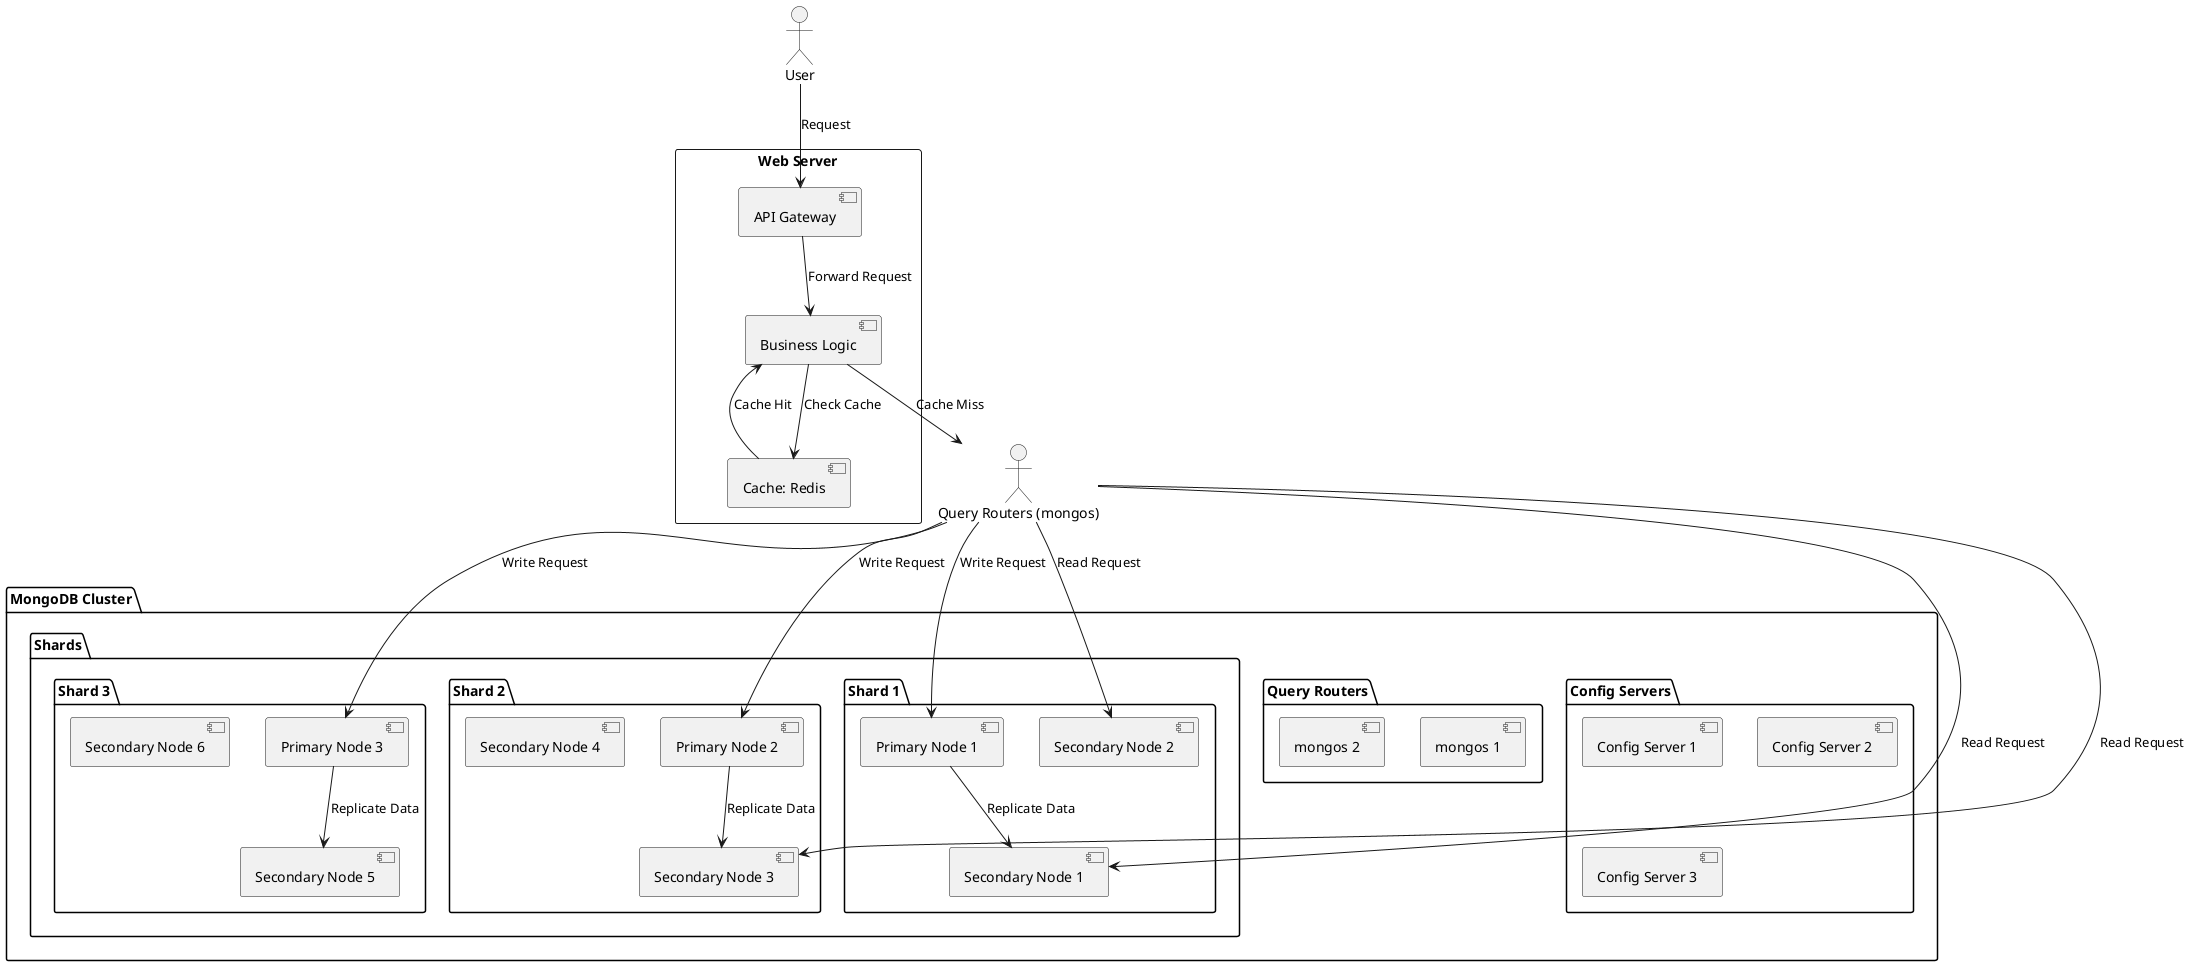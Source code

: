 @startuml

package "MongoDB Cluster" {

  package "Config Servers" {
    [Config Server 1]
    [Config Server 2]
    [Config Server 3]
  }
  
  package "Query Routers" {
    [mongos 1]
    [mongos 2]
  }
  
  package "Shards" {
    package "Shard 1" {
      [Primary Node 1]
      [Secondary Node 1]
      [Secondary Node 2]
    }
    package "Shard 2" {
      [Primary Node 2]
      [Secondary Node 3]
      [Secondary Node 4]
    }
    package "Shard 3" {
      [Primary Node 3]
      [Secondary Node 5]
      [Secondary Node 6]
    }
  }
}

actor User

rectangle "Web Server" {
  [API Gateway]
  [Business Logic]
  [Cache: Redis]
}

User --> "API Gateway": Request
"API Gateway" --> "Business Logic": Forward Request
"Business Logic" --> "Cache: Redis": Check Cache
"Cache: Redis" --> "Business Logic": Cache Hit
"Business Logic" --> "Query Routers (mongos)": Cache Miss
"Query Routers (mongos)" --> "Primary Node 1": Write Request
"Query Routers (mongos)" --> "Primary Node 2": Write Request
"Query Routers (mongos)" --> "Primary Node 3": Write Request
"Query Routers (mongos)" --> "Secondary Node 1": Read Request
"Query Routers (mongos)" --> "Secondary Node 2": Read Request
"Query Routers (mongos)" --> "Secondary Node 3": Read Request
"Primary Node 1" --> "Secondary Node 1": Replicate Data
"Primary Node 2" --> "Secondary Node 3": Replicate Data
"Primary Node 3" --> "Secondary Node 5": Replicate Data

@enduml
